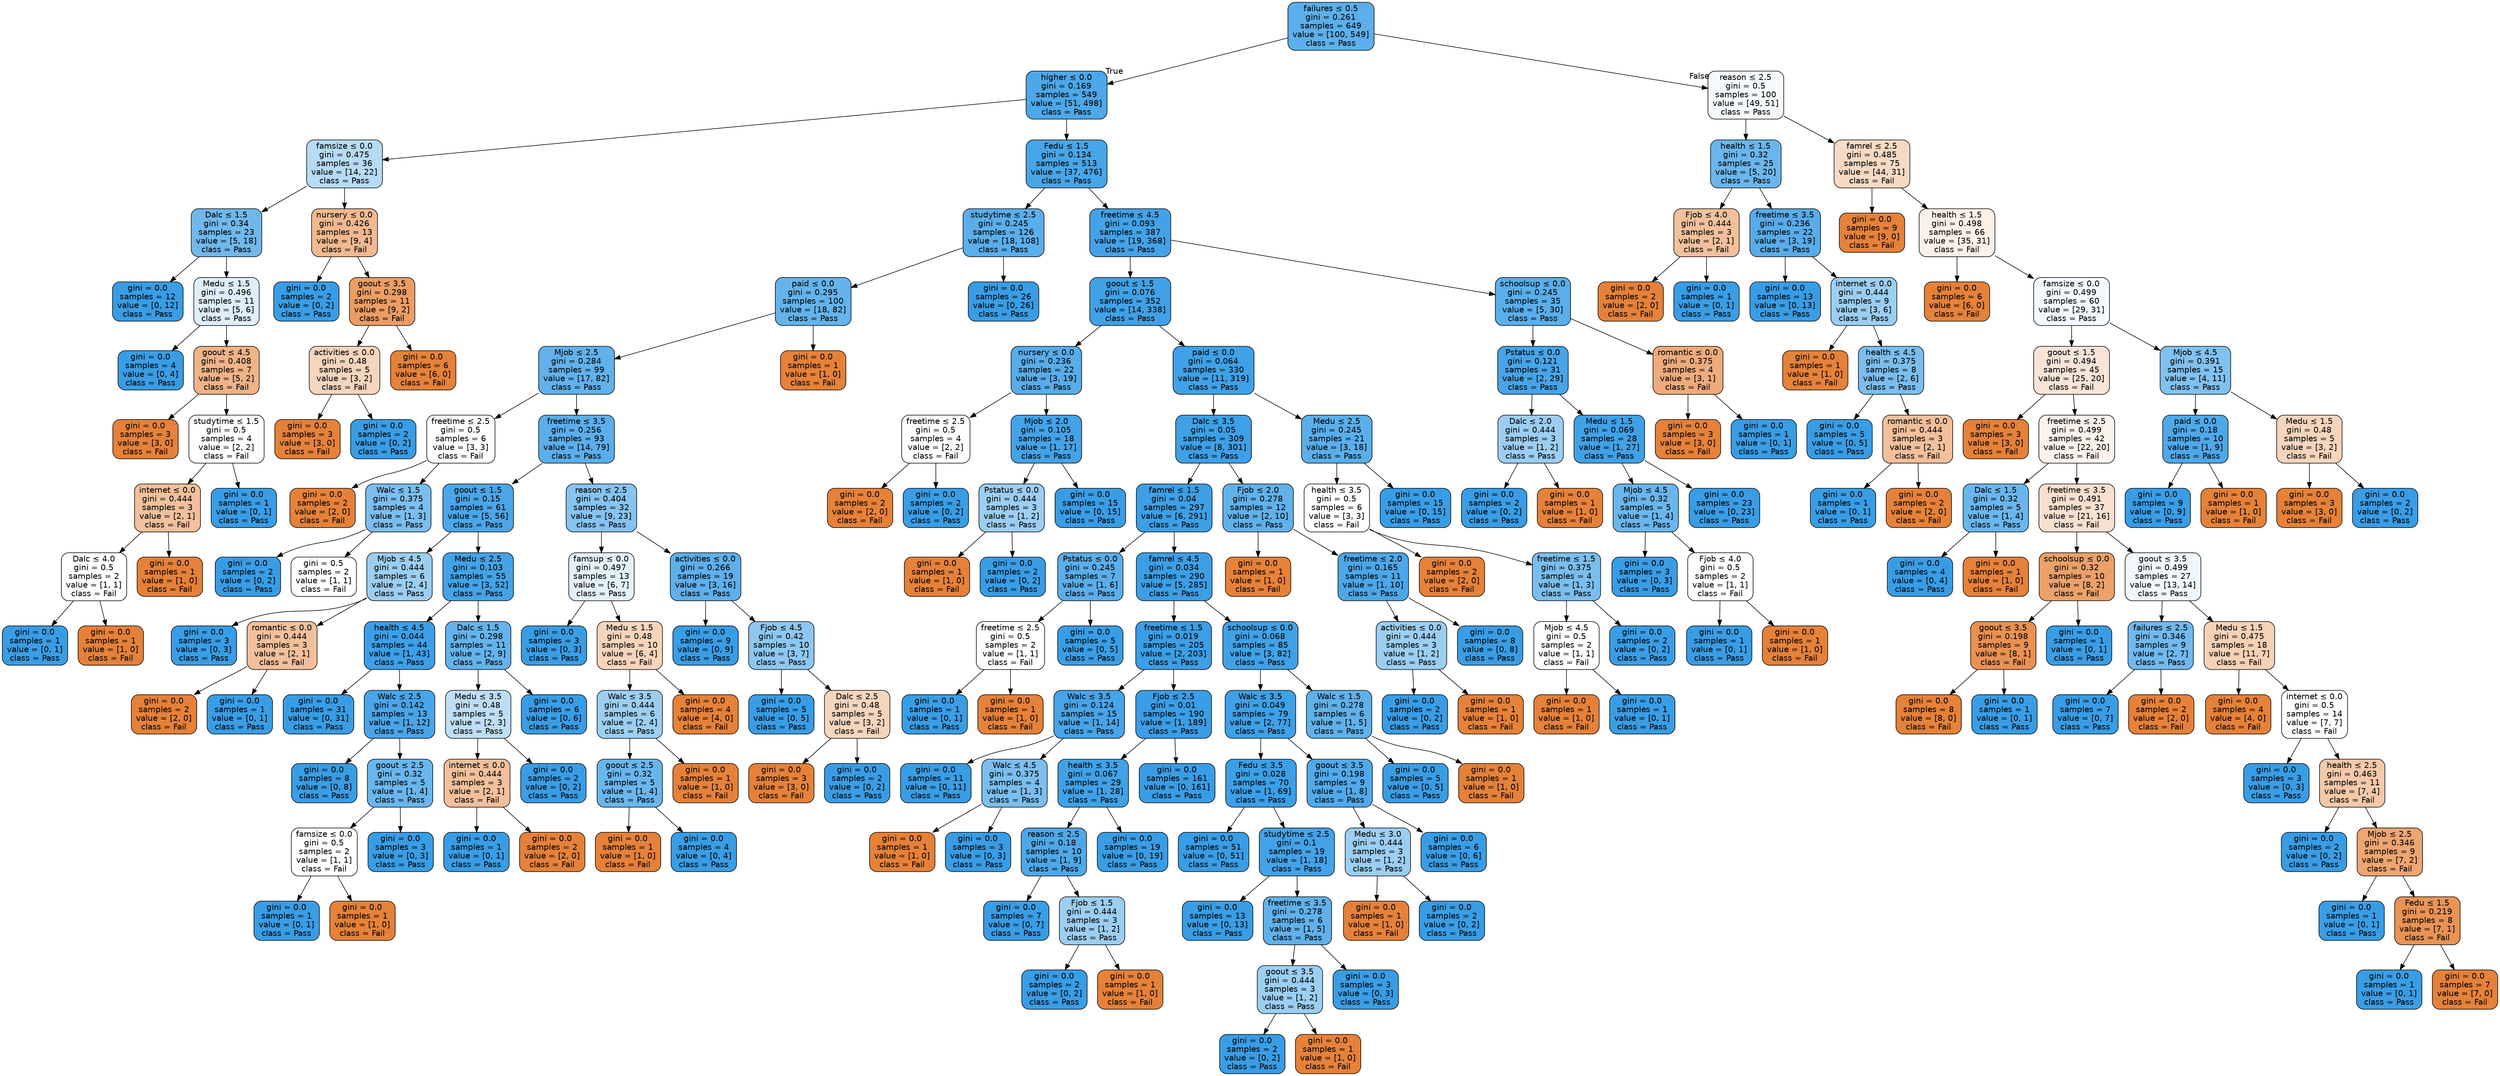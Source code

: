 digraph Tree {
node [shape=box, style="filled, rounded", color="black", fontname=helvetica] ;
edge [fontname=helvetica] ;
0 [label=<failures &le; 0.5<br/>gini = 0.261<br/>samples = 649<br/>value = [100, 549]<br/>class = Pass>, fillcolor="#399de5d1"] ;
1 [label=<higher &le; 0.0<br/>gini = 0.169<br/>samples = 549<br/>value = [51, 498]<br/>class = Pass>, fillcolor="#399de5e5"] ;
0 -> 1 [labeldistance=2.5, labelangle=45, headlabel="True"] ;
2 [label=<famsize &le; 0.0<br/>gini = 0.475<br/>samples = 36<br/>value = [14, 22]<br/>class = Pass>, fillcolor="#399de55d"] ;
1 -> 2 ;
3 [label=<Dalc &le; 1.5<br/>gini = 0.34<br/>samples = 23<br/>value = [5, 18]<br/>class = Pass>, fillcolor="#399de5b8"] ;
2 -> 3 ;
4 [label=<gini = 0.0<br/>samples = 12<br/>value = [0, 12]<br/>class = Pass>, fillcolor="#399de5ff"] ;
3 -> 4 ;
5 [label=<Medu &le; 1.5<br/>gini = 0.496<br/>samples = 11<br/>value = [5, 6]<br/>class = Pass>, fillcolor="#399de52a"] ;
3 -> 5 ;
6 [label=<gini = 0.0<br/>samples = 4<br/>value = [0, 4]<br/>class = Pass>, fillcolor="#399de5ff"] ;
5 -> 6 ;
7 [label=<goout &le; 4.5<br/>gini = 0.408<br/>samples = 7<br/>value = [5, 2]<br/>class = Fail>, fillcolor="#e5813999"] ;
5 -> 7 ;
8 [label=<gini = 0.0<br/>samples = 3<br/>value = [3, 0]<br/>class = Fail>, fillcolor="#e58139ff"] ;
7 -> 8 ;
9 [label=<studytime &le; 1.5<br/>gini = 0.5<br/>samples = 4<br/>value = [2, 2]<br/>class = Fail>, fillcolor="#e5813900"] ;
7 -> 9 ;
10 [label=<internet &le; 0.0<br/>gini = 0.444<br/>samples = 3<br/>value = [2, 1]<br/>class = Fail>, fillcolor="#e581397f"] ;
9 -> 10 ;
11 [label=<Dalc &le; 4.0<br/>gini = 0.5<br/>samples = 2<br/>value = [1, 1]<br/>class = Fail>, fillcolor="#e5813900"] ;
10 -> 11 ;
12 [label=<gini = 0.0<br/>samples = 1<br/>value = [0, 1]<br/>class = Pass>, fillcolor="#399de5ff"] ;
11 -> 12 ;
13 [label=<gini = 0.0<br/>samples = 1<br/>value = [1, 0]<br/>class = Fail>, fillcolor="#e58139ff"] ;
11 -> 13 ;
14 [label=<gini = 0.0<br/>samples = 1<br/>value = [1, 0]<br/>class = Fail>, fillcolor="#e58139ff"] ;
10 -> 14 ;
15 [label=<gini = 0.0<br/>samples = 1<br/>value = [0, 1]<br/>class = Pass>, fillcolor="#399de5ff"] ;
9 -> 15 ;
16 [label=<nursery &le; 0.0<br/>gini = 0.426<br/>samples = 13<br/>value = [9, 4]<br/>class = Fail>, fillcolor="#e581398e"] ;
2 -> 16 ;
17 [label=<gini = 0.0<br/>samples = 2<br/>value = [0, 2]<br/>class = Pass>, fillcolor="#399de5ff"] ;
16 -> 17 ;
18 [label=<goout &le; 3.5<br/>gini = 0.298<br/>samples = 11<br/>value = [9, 2]<br/>class = Fail>, fillcolor="#e58139c6"] ;
16 -> 18 ;
19 [label=<activities &le; 0.0<br/>gini = 0.48<br/>samples = 5<br/>value = [3, 2]<br/>class = Fail>, fillcolor="#e5813955"] ;
18 -> 19 ;
20 [label=<gini = 0.0<br/>samples = 3<br/>value = [3, 0]<br/>class = Fail>, fillcolor="#e58139ff"] ;
19 -> 20 ;
21 [label=<gini = 0.0<br/>samples = 2<br/>value = [0, 2]<br/>class = Pass>, fillcolor="#399de5ff"] ;
19 -> 21 ;
22 [label=<gini = 0.0<br/>samples = 6<br/>value = [6, 0]<br/>class = Fail>, fillcolor="#e58139ff"] ;
18 -> 22 ;
23 [label=<Fedu &le; 1.5<br/>gini = 0.134<br/>samples = 513<br/>value = [37, 476]<br/>class = Pass>, fillcolor="#399de5eb"] ;
1 -> 23 ;
24 [label=<studytime &le; 2.5<br/>gini = 0.245<br/>samples = 126<br/>value = [18, 108]<br/>class = Pass>, fillcolor="#399de5d4"] ;
23 -> 24 ;
25 [label=<paid &le; 0.0<br/>gini = 0.295<br/>samples = 100<br/>value = [18, 82]<br/>class = Pass>, fillcolor="#399de5c7"] ;
24 -> 25 ;
26 [label=<Mjob &le; 2.5<br/>gini = 0.284<br/>samples = 99<br/>value = [17, 82]<br/>class = Pass>, fillcolor="#399de5ca"] ;
25 -> 26 ;
27 [label=<freetime &le; 2.5<br/>gini = 0.5<br/>samples = 6<br/>value = [3, 3]<br/>class = Fail>, fillcolor="#e5813900"] ;
26 -> 27 ;
28 [label=<gini = 0.0<br/>samples = 2<br/>value = [2, 0]<br/>class = Fail>, fillcolor="#e58139ff"] ;
27 -> 28 ;
29 [label=<Walc &le; 1.5<br/>gini = 0.375<br/>samples = 4<br/>value = [1, 3]<br/>class = Pass>, fillcolor="#399de5aa"] ;
27 -> 29 ;
30 [label=<gini = 0.0<br/>samples = 2<br/>value = [0, 2]<br/>class = Pass>, fillcolor="#399de5ff"] ;
29 -> 30 ;
31 [label=<gini = 0.5<br/>samples = 2<br/>value = [1, 1]<br/>class = Fail>, fillcolor="#e5813900"] ;
29 -> 31 ;
32 [label=<freetime &le; 3.5<br/>gini = 0.256<br/>samples = 93<br/>value = [14, 79]<br/>class = Pass>, fillcolor="#399de5d2"] ;
26 -> 32 ;
33 [label=<goout &le; 1.5<br/>gini = 0.15<br/>samples = 61<br/>value = [5, 56]<br/>class = Pass>, fillcolor="#399de5e8"] ;
32 -> 33 ;
34 [label=<Mjob &le; 4.5<br/>gini = 0.444<br/>samples = 6<br/>value = [2, 4]<br/>class = Pass>, fillcolor="#399de57f"] ;
33 -> 34 ;
35 [label=<gini = 0.0<br/>samples = 3<br/>value = [0, 3]<br/>class = Pass>, fillcolor="#399de5ff"] ;
34 -> 35 ;
36 [label=<romantic &le; 0.0<br/>gini = 0.444<br/>samples = 3<br/>value = [2, 1]<br/>class = Fail>, fillcolor="#e581397f"] ;
34 -> 36 ;
37 [label=<gini = 0.0<br/>samples = 2<br/>value = [2, 0]<br/>class = Fail>, fillcolor="#e58139ff"] ;
36 -> 37 ;
38 [label=<gini = 0.0<br/>samples = 1<br/>value = [0, 1]<br/>class = Pass>, fillcolor="#399de5ff"] ;
36 -> 38 ;
39 [label=<Medu &le; 2.5<br/>gini = 0.103<br/>samples = 55<br/>value = [3, 52]<br/>class = Pass>, fillcolor="#399de5f0"] ;
33 -> 39 ;
40 [label=<health &le; 4.5<br/>gini = 0.044<br/>samples = 44<br/>value = [1, 43]<br/>class = Pass>, fillcolor="#399de5f9"] ;
39 -> 40 ;
41 [label=<gini = 0.0<br/>samples = 31<br/>value = [0, 31]<br/>class = Pass>, fillcolor="#399de5ff"] ;
40 -> 41 ;
42 [label=<Walc &le; 2.5<br/>gini = 0.142<br/>samples = 13<br/>value = [1, 12]<br/>class = Pass>, fillcolor="#399de5ea"] ;
40 -> 42 ;
43 [label=<gini = 0.0<br/>samples = 8<br/>value = [0, 8]<br/>class = Pass>, fillcolor="#399de5ff"] ;
42 -> 43 ;
44 [label=<goout &le; 2.5<br/>gini = 0.32<br/>samples = 5<br/>value = [1, 4]<br/>class = Pass>, fillcolor="#399de5bf"] ;
42 -> 44 ;
45 [label=<famsize &le; 0.0<br/>gini = 0.5<br/>samples = 2<br/>value = [1, 1]<br/>class = Fail>, fillcolor="#e5813900"] ;
44 -> 45 ;
46 [label=<gini = 0.0<br/>samples = 1<br/>value = [0, 1]<br/>class = Pass>, fillcolor="#399de5ff"] ;
45 -> 46 ;
47 [label=<gini = 0.0<br/>samples = 1<br/>value = [1, 0]<br/>class = Fail>, fillcolor="#e58139ff"] ;
45 -> 47 ;
48 [label=<gini = 0.0<br/>samples = 3<br/>value = [0, 3]<br/>class = Pass>, fillcolor="#399de5ff"] ;
44 -> 48 ;
49 [label=<Dalc &le; 1.5<br/>gini = 0.298<br/>samples = 11<br/>value = [2, 9]<br/>class = Pass>, fillcolor="#399de5c6"] ;
39 -> 49 ;
50 [label=<Medu &le; 3.5<br/>gini = 0.48<br/>samples = 5<br/>value = [2, 3]<br/>class = Pass>, fillcolor="#399de555"] ;
49 -> 50 ;
51 [label=<internet &le; 0.0<br/>gini = 0.444<br/>samples = 3<br/>value = [2, 1]<br/>class = Fail>, fillcolor="#e581397f"] ;
50 -> 51 ;
52 [label=<gini = 0.0<br/>samples = 1<br/>value = [0, 1]<br/>class = Pass>, fillcolor="#399de5ff"] ;
51 -> 52 ;
53 [label=<gini = 0.0<br/>samples = 2<br/>value = [2, 0]<br/>class = Fail>, fillcolor="#e58139ff"] ;
51 -> 53 ;
54 [label=<gini = 0.0<br/>samples = 2<br/>value = [0, 2]<br/>class = Pass>, fillcolor="#399de5ff"] ;
50 -> 54 ;
55 [label=<gini = 0.0<br/>samples = 6<br/>value = [0, 6]<br/>class = Pass>, fillcolor="#399de5ff"] ;
49 -> 55 ;
56 [label=<reason &le; 2.5<br/>gini = 0.404<br/>samples = 32<br/>value = [9, 23]<br/>class = Pass>, fillcolor="#399de59b"] ;
32 -> 56 ;
57 [label=<famsup &le; 0.0<br/>gini = 0.497<br/>samples = 13<br/>value = [6, 7]<br/>class = Pass>, fillcolor="#399de524"] ;
56 -> 57 ;
58 [label=<gini = 0.0<br/>samples = 3<br/>value = [0, 3]<br/>class = Pass>, fillcolor="#399de5ff"] ;
57 -> 58 ;
59 [label=<Medu &le; 1.5<br/>gini = 0.48<br/>samples = 10<br/>value = [6, 4]<br/>class = Fail>, fillcolor="#e5813955"] ;
57 -> 59 ;
60 [label=<Walc &le; 3.5<br/>gini = 0.444<br/>samples = 6<br/>value = [2, 4]<br/>class = Pass>, fillcolor="#399de57f"] ;
59 -> 60 ;
61 [label=<goout &le; 2.5<br/>gini = 0.32<br/>samples = 5<br/>value = [1, 4]<br/>class = Pass>, fillcolor="#399de5bf"] ;
60 -> 61 ;
62 [label=<gini = 0.0<br/>samples = 1<br/>value = [1, 0]<br/>class = Fail>, fillcolor="#e58139ff"] ;
61 -> 62 ;
63 [label=<gini = 0.0<br/>samples = 4<br/>value = [0, 4]<br/>class = Pass>, fillcolor="#399de5ff"] ;
61 -> 63 ;
64 [label=<gini = 0.0<br/>samples = 1<br/>value = [1, 0]<br/>class = Fail>, fillcolor="#e58139ff"] ;
60 -> 64 ;
65 [label=<gini = 0.0<br/>samples = 4<br/>value = [4, 0]<br/>class = Fail>, fillcolor="#e58139ff"] ;
59 -> 65 ;
66 [label=<activities &le; 0.0<br/>gini = 0.266<br/>samples = 19<br/>value = [3, 16]<br/>class = Pass>, fillcolor="#399de5cf"] ;
56 -> 66 ;
67 [label=<gini = 0.0<br/>samples = 9<br/>value = [0, 9]<br/>class = Pass>, fillcolor="#399de5ff"] ;
66 -> 67 ;
68 [label=<Fjob &le; 4.5<br/>gini = 0.42<br/>samples = 10<br/>value = [3, 7]<br/>class = Pass>, fillcolor="#399de592"] ;
66 -> 68 ;
69 [label=<gini = 0.0<br/>samples = 5<br/>value = [0, 5]<br/>class = Pass>, fillcolor="#399de5ff"] ;
68 -> 69 ;
70 [label=<Dalc &le; 2.5<br/>gini = 0.48<br/>samples = 5<br/>value = [3, 2]<br/>class = Fail>, fillcolor="#e5813955"] ;
68 -> 70 ;
71 [label=<gini = 0.0<br/>samples = 3<br/>value = [3, 0]<br/>class = Fail>, fillcolor="#e58139ff"] ;
70 -> 71 ;
72 [label=<gini = 0.0<br/>samples = 2<br/>value = [0, 2]<br/>class = Pass>, fillcolor="#399de5ff"] ;
70 -> 72 ;
73 [label=<gini = 0.0<br/>samples = 1<br/>value = [1, 0]<br/>class = Fail>, fillcolor="#e58139ff"] ;
25 -> 73 ;
74 [label=<gini = 0.0<br/>samples = 26<br/>value = [0, 26]<br/>class = Pass>, fillcolor="#399de5ff"] ;
24 -> 74 ;
75 [label=<freetime &le; 4.5<br/>gini = 0.093<br/>samples = 387<br/>value = [19, 368]<br/>class = Pass>, fillcolor="#399de5f2"] ;
23 -> 75 ;
76 [label=<goout &le; 1.5<br/>gini = 0.076<br/>samples = 352<br/>value = [14, 338]<br/>class = Pass>, fillcolor="#399de5f4"] ;
75 -> 76 ;
77 [label=<nursery &le; 0.0<br/>gini = 0.236<br/>samples = 22<br/>value = [3, 19]<br/>class = Pass>, fillcolor="#399de5d7"] ;
76 -> 77 ;
78 [label=<freetime &le; 2.5<br/>gini = 0.5<br/>samples = 4<br/>value = [2, 2]<br/>class = Fail>, fillcolor="#e5813900"] ;
77 -> 78 ;
79 [label=<gini = 0.0<br/>samples = 2<br/>value = [2, 0]<br/>class = Fail>, fillcolor="#e58139ff"] ;
78 -> 79 ;
80 [label=<gini = 0.0<br/>samples = 2<br/>value = [0, 2]<br/>class = Pass>, fillcolor="#399de5ff"] ;
78 -> 80 ;
81 [label=<Mjob &le; 2.0<br/>gini = 0.105<br/>samples = 18<br/>value = [1, 17]<br/>class = Pass>, fillcolor="#399de5f0"] ;
77 -> 81 ;
82 [label=<Pstatus &le; 0.0<br/>gini = 0.444<br/>samples = 3<br/>value = [1, 2]<br/>class = Pass>, fillcolor="#399de57f"] ;
81 -> 82 ;
83 [label=<gini = 0.0<br/>samples = 1<br/>value = [1, 0]<br/>class = Fail>, fillcolor="#e58139ff"] ;
82 -> 83 ;
84 [label=<gini = 0.0<br/>samples = 2<br/>value = [0, 2]<br/>class = Pass>, fillcolor="#399de5ff"] ;
82 -> 84 ;
85 [label=<gini = 0.0<br/>samples = 15<br/>value = [0, 15]<br/>class = Pass>, fillcolor="#399de5ff"] ;
81 -> 85 ;
86 [label=<paid &le; 0.0<br/>gini = 0.064<br/>samples = 330<br/>value = [11, 319]<br/>class = Pass>, fillcolor="#399de5f6"] ;
76 -> 86 ;
87 [label=<Dalc &le; 3.5<br/>gini = 0.05<br/>samples = 309<br/>value = [8, 301]<br/>class = Pass>, fillcolor="#399de5f8"] ;
86 -> 87 ;
88 [label=<famrel &le; 1.5<br/>gini = 0.04<br/>samples = 297<br/>value = [6, 291]<br/>class = Pass>, fillcolor="#399de5fa"] ;
87 -> 88 ;
89 [label=<Pstatus &le; 0.0<br/>gini = 0.245<br/>samples = 7<br/>value = [1, 6]<br/>class = Pass>, fillcolor="#399de5d4"] ;
88 -> 89 ;
90 [label=<freetime &le; 2.5<br/>gini = 0.5<br/>samples = 2<br/>value = [1, 1]<br/>class = Fail>, fillcolor="#e5813900"] ;
89 -> 90 ;
91 [label=<gini = 0.0<br/>samples = 1<br/>value = [0, 1]<br/>class = Pass>, fillcolor="#399de5ff"] ;
90 -> 91 ;
92 [label=<gini = 0.0<br/>samples = 1<br/>value = [1, 0]<br/>class = Fail>, fillcolor="#e58139ff"] ;
90 -> 92 ;
93 [label=<gini = 0.0<br/>samples = 5<br/>value = [0, 5]<br/>class = Pass>, fillcolor="#399de5ff"] ;
89 -> 93 ;
94 [label=<famrel &le; 4.5<br/>gini = 0.034<br/>samples = 290<br/>value = [5, 285]<br/>class = Pass>, fillcolor="#399de5fb"] ;
88 -> 94 ;
95 [label=<freetime &le; 1.5<br/>gini = 0.019<br/>samples = 205<br/>value = [2, 203]<br/>class = Pass>, fillcolor="#399de5fc"] ;
94 -> 95 ;
96 [label=<Walc &le; 3.5<br/>gini = 0.124<br/>samples = 15<br/>value = [1, 14]<br/>class = Pass>, fillcolor="#399de5ed"] ;
95 -> 96 ;
97 [label=<gini = 0.0<br/>samples = 11<br/>value = [0, 11]<br/>class = Pass>, fillcolor="#399de5ff"] ;
96 -> 97 ;
98 [label=<Walc &le; 4.5<br/>gini = 0.375<br/>samples = 4<br/>value = [1, 3]<br/>class = Pass>, fillcolor="#399de5aa"] ;
96 -> 98 ;
99 [label=<gini = 0.0<br/>samples = 1<br/>value = [1, 0]<br/>class = Fail>, fillcolor="#e58139ff"] ;
98 -> 99 ;
100 [label=<gini = 0.0<br/>samples = 3<br/>value = [0, 3]<br/>class = Pass>, fillcolor="#399de5ff"] ;
98 -> 100 ;
101 [label=<Fjob &le; 2.5<br/>gini = 0.01<br/>samples = 190<br/>value = [1, 189]<br/>class = Pass>, fillcolor="#399de5fe"] ;
95 -> 101 ;
102 [label=<health &le; 3.5<br/>gini = 0.067<br/>samples = 29<br/>value = [1, 28]<br/>class = Pass>, fillcolor="#399de5f6"] ;
101 -> 102 ;
103 [label=<reason &le; 2.5<br/>gini = 0.18<br/>samples = 10<br/>value = [1, 9]<br/>class = Pass>, fillcolor="#399de5e3"] ;
102 -> 103 ;
104 [label=<gini = 0.0<br/>samples = 7<br/>value = [0, 7]<br/>class = Pass>, fillcolor="#399de5ff"] ;
103 -> 104 ;
105 [label=<Fjob &le; 1.5<br/>gini = 0.444<br/>samples = 3<br/>value = [1, 2]<br/>class = Pass>, fillcolor="#399de57f"] ;
103 -> 105 ;
106 [label=<gini = 0.0<br/>samples = 2<br/>value = [0, 2]<br/>class = Pass>, fillcolor="#399de5ff"] ;
105 -> 106 ;
107 [label=<gini = 0.0<br/>samples = 1<br/>value = [1, 0]<br/>class = Fail>, fillcolor="#e58139ff"] ;
105 -> 107 ;
108 [label=<gini = 0.0<br/>samples = 19<br/>value = [0, 19]<br/>class = Pass>, fillcolor="#399de5ff"] ;
102 -> 108 ;
109 [label=<gini = 0.0<br/>samples = 161<br/>value = [0, 161]<br/>class = Pass>, fillcolor="#399de5ff"] ;
101 -> 109 ;
110 [label=<schoolsup &le; 0.0<br/>gini = 0.068<br/>samples = 85<br/>value = [3, 82]<br/>class = Pass>, fillcolor="#399de5f6"] ;
94 -> 110 ;
111 [label=<Walc &le; 3.5<br/>gini = 0.049<br/>samples = 79<br/>value = [2, 77]<br/>class = Pass>, fillcolor="#399de5f8"] ;
110 -> 111 ;
112 [label=<Fedu &le; 3.5<br/>gini = 0.028<br/>samples = 70<br/>value = [1, 69]<br/>class = Pass>, fillcolor="#399de5fb"] ;
111 -> 112 ;
113 [label=<gini = 0.0<br/>samples = 51<br/>value = [0, 51]<br/>class = Pass>, fillcolor="#399de5ff"] ;
112 -> 113 ;
114 [label=<studytime &le; 2.5<br/>gini = 0.1<br/>samples = 19<br/>value = [1, 18]<br/>class = Pass>, fillcolor="#399de5f1"] ;
112 -> 114 ;
115 [label=<gini = 0.0<br/>samples = 13<br/>value = [0, 13]<br/>class = Pass>, fillcolor="#399de5ff"] ;
114 -> 115 ;
116 [label=<freetime &le; 3.5<br/>gini = 0.278<br/>samples = 6<br/>value = [1, 5]<br/>class = Pass>, fillcolor="#399de5cc"] ;
114 -> 116 ;
117 [label=<goout &le; 3.5<br/>gini = 0.444<br/>samples = 3<br/>value = [1, 2]<br/>class = Pass>, fillcolor="#399de57f"] ;
116 -> 117 ;
118 [label=<gini = 0.0<br/>samples = 2<br/>value = [0, 2]<br/>class = Pass>, fillcolor="#399de5ff"] ;
117 -> 118 ;
119 [label=<gini = 0.0<br/>samples = 1<br/>value = [1, 0]<br/>class = Fail>, fillcolor="#e58139ff"] ;
117 -> 119 ;
120 [label=<gini = 0.0<br/>samples = 3<br/>value = [0, 3]<br/>class = Pass>, fillcolor="#399de5ff"] ;
116 -> 120 ;
121 [label=<goout &le; 3.5<br/>gini = 0.198<br/>samples = 9<br/>value = [1, 8]<br/>class = Pass>, fillcolor="#399de5df"] ;
111 -> 121 ;
122 [label=<Medu &le; 3.0<br/>gini = 0.444<br/>samples = 3<br/>value = [1, 2]<br/>class = Pass>, fillcolor="#399de57f"] ;
121 -> 122 ;
123 [label=<gini = 0.0<br/>samples = 1<br/>value = [1, 0]<br/>class = Fail>, fillcolor="#e58139ff"] ;
122 -> 123 ;
124 [label=<gini = 0.0<br/>samples = 2<br/>value = [0, 2]<br/>class = Pass>, fillcolor="#399de5ff"] ;
122 -> 124 ;
125 [label=<gini = 0.0<br/>samples = 6<br/>value = [0, 6]<br/>class = Pass>, fillcolor="#399de5ff"] ;
121 -> 125 ;
126 [label=<Walc &le; 1.5<br/>gini = 0.278<br/>samples = 6<br/>value = [1, 5]<br/>class = Pass>, fillcolor="#399de5cc"] ;
110 -> 126 ;
127 [label=<gini = 0.0<br/>samples = 5<br/>value = [0, 5]<br/>class = Pass>, fillcolor="#399de5ff"] ;
126 -> 127 ;
128 [label=<gini = 0.0<br/>samples = 1<br/>value = [1, 0]<br/>class = Fail>, fillcolor="#e58139ff"] ;
126 -> 128 ;
129 [label=<Fjob &le; 2.0<br/>gini = 0.278<br/>samples = 12<br/>value = [2, 10]<br/>class = Pass>, fillcolor="#399de5cc"] ;
87 -> 129 ;
130 [label=<gini = 0.0<br/>samples = 1<br/>value = [1, 0]<br/>class = Fail>, fillcolor="#e58139ff"] ;
129 -> 130 ;
131 [label=<freetime &le; 2.0<br/>gini = 0.165<br/>samples = 11<br/>value = [1, 10]<br/>class = Pass>, fillcolor="#399de5e6"] ;
129 -> 131 ;
132 [label=<activities &le; 0.0<br/>gini = 0.444<br/>samples = 3<br/>value = [1, 2]<br/>class = Pass>, fillcolor="#399de57f"] ;
131 -> 132 ;
133 [label=<gini = 0.0<br/>samples = 2<br/>value = [0, 2]<br/>class = Pass>, fillcolor="#399de5ff"] ;
132 -> 133 ;
134 [label=<gini = 0.0<br/>samples = 1<br/>value = [1, 0]<br/>class = Fail>, fillcolor="#e58139ff"] ;
132 -> 134 ;
135 [label=<gini = 0.0<br/>samples = 8<br/>value = [0, 8]<br/>class = Pass>, fillcolor="#399de5ff"] ;
131 -> 135 ;
136 [label=<Medu &le; 2.5<br/>gini = 0.245<br/>samples = 21<br/>value = [3, 18]<br/>class = Pass>, fillcolor="#399de5d4"] ;
86 -> 136 ;
137 [label=<health &le; 3.5<br/>gini = 0.5<br/>samples = 6<br/>value = [3, 3]<br/>class = Fail>, fillcolor="#e5813900"] ;
136 -> 137 ;
138 [label=<gini = 0.0<br/>samples = 2<br/>value = [2, 0]<br/>class = Fail>, fillcolor="#e58139ff"] ;
137 -> 138 ;
139 [label=<freetime &le; 1.5<br/>gini = 0.375<br/>samples = 4<br/>value = [1, 3]<br/>class = Pass>, fillcolor="#399de5aa"] ;
137 -> 139 ;
140 [label=<Mjob &le; 4.5<br/>gini = 0.5<br/>samples = 2<br/>value = [1, 1]<br/>class = Fail>, fillcolor="#e5813900"] ;
139 -> 140 ;
141 [label=<gini = 0.0<br/>samples = 1<br/>value = [1, 0]<br/>class = Fail>, fillcolor="#e58139ff"] ;
140 -> 141 ;
142 [label=<gini = 0.0<br/>samples = 1<br/>value = [0, 1]<br/>class = Pass>, fillcolor="#399de5ff"] ;
140 -> 142 ;
143 [label=<gini = 0.0<br/>samples = 2<br/>value = [0, 2]<br/>class = Pass>, fillcolor="#399de5ff"] ;
139 -> 143 ;
144 [label=<gini = 0.0<br/>samples = 15<br/>value = [0, 15]<br/>class = Pass>, fillcolor="#399de5ff"] ;
136 -> 144 ;
145 [label=<schoolsup &le; 0.0<br/>gini = 0.245<br/>samples = 35<br/>value = [5, 30]<br/>class = Pass>, fillcolor="#399de5d4"] ;
75 -> 145 ;
146 [label=<Pstatus &le; 0.0<br/>gini = 0.121<br/>samples = 31<br/>value = [2, 29]<br/>class = Pass>, fillcolor="#399de5ed"] ;
145 -> 146 ;
147 [label=<Dalc &le; 2.0<br/>gini = 0.444<br/>samples = 3<br/>value = [1, 2]<br/>class = Pass>, fillcolor="#399de57f"] ;
146 -> 147 ;
148 [label=<gini = 0.0<br/>samples = 2<br/>value = [0, 2]<br/>class = Pass>, fillcolor="#399de5ff"] ;
147 -> 148 ;
149 [label=<gini = 0.0<br/>samples = 1<br/>value = [1, 0]<br/>class = Fail>, fillcolor="#e58139ff"] ;
147 -> 149 ;
150 [label=<Medu &le; 1.5<br/>gini = 0.069<br/>samples = 28<br/>value = [1, 27]<br/>class = Pass>, fillcolor="#399de5f6"] ;
146 -> 150 ;
151 [label=<Mjob &le; 4.5<br/>gini = 0.32<br/>samples = 5<br/>value = [1, 4]<br/>class = Pass>, fillcolor="#399de5bf"] ;
150 -> 151 ;
152 [label=<gini = 0.0<br/>samples = 3<br/>value = [0, 3]<br/>class = Pass>, fillcolor="#399de5ff"] ;
151 -> 152 ;
153 [label=<Fjob &le; 4.0<br/>gini = 0.5<br/>samples = 2<br/>value = [1, 1]<br/>class = Fail>, fillcolor="#e5813900"] ;
151 -> 153 ;
154 [label=<gini = 0.0<br/>samples = 1<br/>value = [0, 1]<br/>class = Pass>, fillcolor="#399de5ff"] ;
153 -> 154 ;
155 [label=<gini = 0.0<br/>samples = 1<br/>value = [1, 0]<br/>class = Fail>, fillcolor="#e58139ff"] ;
153 -> 155 ;
156 [label=<gini = 0.0<br/>samples = 23<br/>value = [0, 23]<br/>class = Pass>, fillcolor="#399de5ff"] ;
150 -> 156 ;
157 [label=<romantic &le; 0.0<br/>gini = 0.375<br/>samples = 4<br/>value = [3, 1]<br/>class = Fail>, fillcolor="#e58139aa"] ;
145 -> 157 ;
158 [label=<gini = 0.0<br/>samples = 3<br/>value = [3, 0]<br/>class = Fail>, fillcolor="#e58139ff"] ;
157 -> 158 ;
159 [label=<gini = 0.0<br/>samples = 1<br/>value = [0, 1]<br/>class = Pass>, fillcolor="#399de5ff"] ;
157 -> 159 ;
160 [label=<reason &le; 2.5<br/>gini = 0.5<br/>samples = 100<br/>value = [49, 51]<br/>class = Pass>, fillcolor="#399de50a"] ;
0 -> 160 [labeldistance=2.5, labelangle=-45, headlabel="False"] ;
161 [label=<health &le; 1.5<br/>gini = 0.32<br/>samples = 25<br/>value = [5, 20]<br/>class = Pass>, fillcolor="#399de5bf"] ;
160 -> 161 ;
162 [label=<Fjob &le; 4.0<br/>gini = 0.444<br/>samples = 3<br/>value = [2, 1]<br/>class = Fail>, fillcolor="#e581397f"] ;
161 -> 162 ;
163 [label=<gini = 0.0<br/>samples = 2<br/>value = [2, 0]<br/>class = Fail>, fillcolor="#e58139ff"] ;
162 -> 163 ;
164 [label=<gini = 0.0<br/>samples = 1<br/>value = [0, 1]<br/>class = Pass>, fillcolor="#399de5ff"] ;
162 -> 164 ;
165 [label=<freetime &le; 3.5<br/>gini = 0.236<br/>samples = 22<br/>value = [3, 19]<br/>class = Pass>, fillcolor="#399de5d7"] ;
161 -> 165 ;
166 [label=<gini = 0.0<br/>samples = 13<br/>value = [0, 13]<br/>class = Pass>, fillcolor="#399de5ff"] ;
165 -> 166 ;
167 [label=<internet &le; 0.0<br/>gini = 0.444<br/>samples = 9<br/>value = [3, 6]<br/>class = Pass>, fillcolor="#399de57f"] ;
165 -> 167 ;
168 [label=<gini = 0.0<br/>samples = 1<br/>value = [1, 0]<br/>class = Fail>, fillcolor="#e58139ff"] ;
167 -> 168 ;
169 [label=<health &le; 4.5<br/>gini = 0.375<br/>samples = 8<br/>value = [2, 6]<br/>class = Pass>, fillcolor="#399de5aa"] ;
167 -> 169 ;
170 [label=<gini = 0.0<br/>samples = 5<br/>value = [0, 5]<br/>class = Pass>, fillcolor="#399de5ff"] ;
169 -> 170 ;
171 [label=<romantic &le; 0.0<br/>gini = 0.444<br/>samples = 3<br/>value = [2, 1]<br/>class = Fail>, fillcolor="#e581397f"] ;
169 -> 171 ;
172 [label=<gini = 0.0<br/>samples = 1<br/>value = [0, 1]<br/>class = Pass>, fillcolor="#399de5ff"] ;
171 -> 172 ;
173 [label=<gini = 0.0<br/>samples = 2<br/>value = [2, 0]<br/>class = Fail>, fillcolor="#e58139ff"] ;
171 -> 173 ;
174 [label=<famrel &le; 2.5<br/>gini = 0.485<br/>samples = 75<br/>value = [44, 31]<br/>class = Fail>, fillcolor="#e581394b"] ;
160 -> 174 ;
175 [label=<gini = 0.0<br/>samples = 9<br/>value = [9, 0]<br/>class = Fail>, fillcolor="#e58139ff"] ;
174 -> 175 ;
176 [label=<health &le; 1.5<br/>gini = 0.498<br/>samples = 66<br/>value = [35, 31]<br/>class = Fail>, fillcolor="#e581391d"] ;
174 -> 176 ;
177 [label=<gini = 0.0<br/>samples = 6<br/>value = [6, 0]<br/>class = Fail>, fillcolor="#e58139ff"] ;
176 -> 177 ;
178 [label=<famsize &le; 0.0<br/>gini = 0.499<br/>samples = 60<br/>value = [29, 31]<br/>class = Pass>, fillcolor="#399de510"] ;
176 -> 178 ;
179 [label=<goout &le; 1.5<br/>gini = 0.494<br/>samples = 45<br/>value = [25, 20]<br/>class = Fail>, fillcolor="#e5813933"] ;
178 -> 179 ;
180 [label=<gini = 0.0<br/>samples = 3<br/>value = [3, 0]<br/>class = Fail>, fillcolor="#e58139ff"] ;
179 -> 180 ;
181 [label=<freetime &le; 2.5<br/>gini = 0.499<br/>samples = 42<br/>value = [22, 20]<br/>class = Fail>, fillcolor="#e5813917"] ;
179 -> 181 ;
182 [label=<Dalc &le; 1.5<br/>gini = 0.32<br/>samples = 5<br/>value = [1, 4]<br/>class = Pass>, fillcolor="#399de5bf"] ;
181 -> 182 ;
183 [label=<gini = 0.0<br/>samples = 4<br/>value = [0, 4]<br/>class = Pass>, fillcolor="#399de5ff"] ;
182 -> 183 ;
184 [label=<gini = 0.0<br/>samples = 1<br/>value = [1, 0]<br/>class = Fail>, fillcolor="#e58139ff"] ;
182 -> 184 ;
185 [label=<freetime &le; 3.5<br/>gini = 0.491<br/>samples = 37<br/>value = [21, 16]<br/>class = Fail>, fillcolor="#e581393d"] ;
181 -> 185 ;
186 [label=<schoolsup &le; 0.0<br/>gini = 0.32<br/>samples = 10<br/>value = [8, 2]<br/>class = Fail>, fillcolor="#e58139bf"] ;
185 -> 186 ;
187 [label=<goout &le; 3.5<br/>gini = 0.198<br/>samples = 9<br/>value = [8, 1]<br/>class = Fail>, fillcolor="#e58139df"] ;
186 -> 187 ;
188 [label=<gini = 0.0<br/>samples = 8<br/>value = [8, 0]<br/>class = Fail>, fillcolor="#e58139ff"] ;
187 -> 188 ;
189 [label=<gini = 0.0<br/>samples = 1<br/>value = [0, 1]<br/>class = Pass>, fillcolor="#399de5ff"] ;
187 -> 189 ;
190 [label=<gini = 0.0<br/>samples = 1<br/>value = [0, 1]<br/>class = Pass>, fillcolor="#399de5ff"] ;
186 -> 190 ;
191 [label=<goout &le; 3.5<br/>gini = 0.499<br/>samples = 27<br/>value = [13, 14]<br/>class = Pass>, fillcolor="#399de512"] ;
185 -> 191 ;
192 [label=<failures &le; 2.5<br/>gini = 0.346<br/>samples = 9<br/>value = [2, 7]<br/>class = Pass>, fillcolor="#399de5b6"] ;
191 -> 192 ;
193 [label=<gini = 0.0<br/>samples = 7<br/>value = [0, 7]<br/>class = Pass>, fillcolor="#399de5ff"] ;
192 -> 193 ;
194 [label=<gini = 0.0<br/>samples = 2<br/>value = [2, 0]<br/>class = Fail>, fillcolor="#e58139ff"] ;
192 -> 194 ;
195 [label=<Medu &le; 1.5<br/>gini = 0.475<br/>samples = 18<br/>value = [11, 7]<br/>class = Fail>, fillcolor="#e581395d"] ;
191 -> 195 ;
196 [label=<gini = 0.0<br/>samples = 4<br/>value = [4, 0]<br/>class = Fail>, fillcolor="#e58139ff"] ;
195 -> 196 ;
197 [label=<internet &le; 0.0<br/>gini = 0.5<br/>samples = 14<br/>value = [7, 7]<br/>class = Fail>, fillcolor="#e5813900"] ;
195 -> 197 ;
198 [label=<gini = 0.0<br/>samples = 3<br/>value = [0, 3]<br/>class = Pass>, fillcolor="#399de5ff"] ;
197 -> 198 ;
199 [label=<health &le; 2.5<br/>gini = 0.463<br/>samples = 11<br/>value = [7, 4]<br/>class = Fail>, fillcolor="#e581396d"] ;
197 -> 199 ;
200 [label=<gini = 0.0<br/>samples = 2<br/>value = [0, 2]<br/>class = Pass>, fillcolor="#399de5ff"] ;
199 -> 200 ;
201 [label=<Mjob &le; 2.5<br/>gini = 0.346<br/>samples = 9<br/>value = [7, 2]<br/>class = Fail>, fillcolor="#e58139b6"] ;
199 -> 201 ;
202 [label=<gini = 0.0<br/>samples = 1<br/>value = [0, 1]<br/>class = Pass>, fillcolor="#399de5ff"] ;
201 -> 202 ;
203 [label=<Fedu &le; 1.5<br/>gini = 0.219<br/>samples = 8<br/>value = [7, 1]<br/>class = Fail>, fillcolor="#e58139db"] ;
201 -> 203 ;
204 [label=<gini = 0.0<br/>samples = 1<br/>value = [0, 1]<br/>class = Pass>, fillcolor="#399de5ff"] ;
203 -> 204 ;
205 [label=<gini = 0.0<br/>samples = 7<br/>value = [7, 0]<br/>class = Fail>, fillcolor="#e58139ff"] ;
203 -> 205 ;
206 [label=<Mjob &le; 4.5<br/>gini = 0.391<br/>samples = 15<br/>value = [4, 11]<br/>class = Pass>, fillcolor="#399de5a2"] ;
178 -> 206 ;
207 [label=<paid &le; 0.0<br/>gini = 0.18<br/>samples = 10<br/>value = [1, 9]<br/>class = Pass>, fillcolor="#399de5e3"] ;
206 -> 207 ;
208 [label=<gini = 0.0<br/>samples = 9<br/>value = [0, 9]<br/>class = Pass>, fillcolor="#399de5ff"] ;
207 -> 208 ;
209 [label=<gini = 0.0<br/>samples = 1<br/>value = [1, 0]<br/>class = Fail>, fillcolor="#e58139ff"] ;
207 -> 209 ;
210 [label=<Medu &le; 1.5<br/>gini = 0.48<br/>samples = 5<br/>value = [3, 2]<br/>class = Fail>, fillcolor="#e5813955"] ;
206 -> 210 ;
211 [label=<gini = 0.0<br/>samples = 3<br/>value = [3, 0]<br/>class = Fail>, fillcolor="#e58139ff"] ;
210 -> 211 ;
212 [label=<gini = 0.0<br/>samples = 2<br/>value = [0, 2]<br/>class = Pass>, fillcolor="#399de5ff"] ;
210 -> 212 ;
}